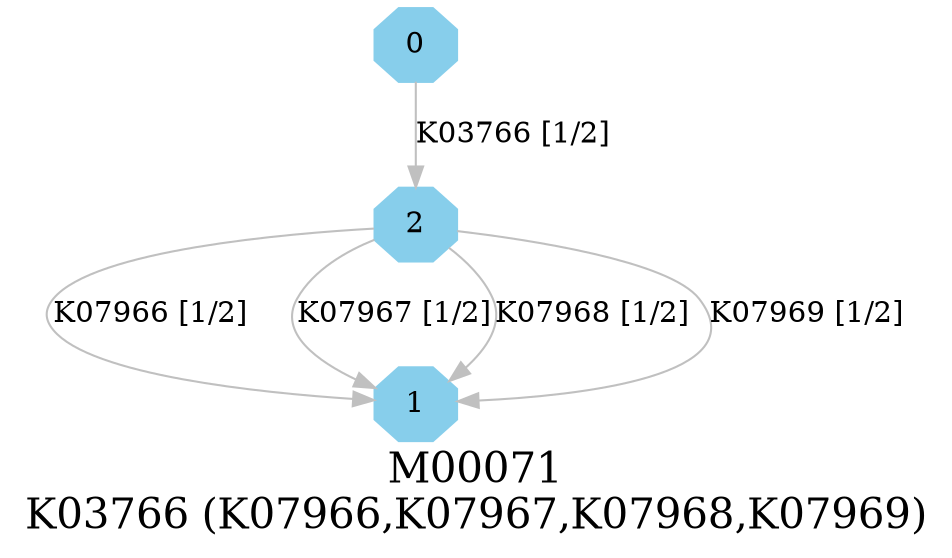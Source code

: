 digraph G {
graph [label="M00071
K03766 (K07966,K07967,K07968,K07969)",fontsize=20];
node [shape=box,style=filled];
edge [len=3,color=grey];
{node [width=.3,height=.3,shape=octagon,style=filled,color=skyblue] 0 1 2 }
0 -> 2 [label="K03766 [1/2]"];
2 -> 1 [label="K07966 [1/2]"];
2 -> 1 [label="K07967 [1/2]"];
2 -> 1 [label="K07968 [1/2]"];
2 -> 1 [label="K07969 [1/2]"];
}
